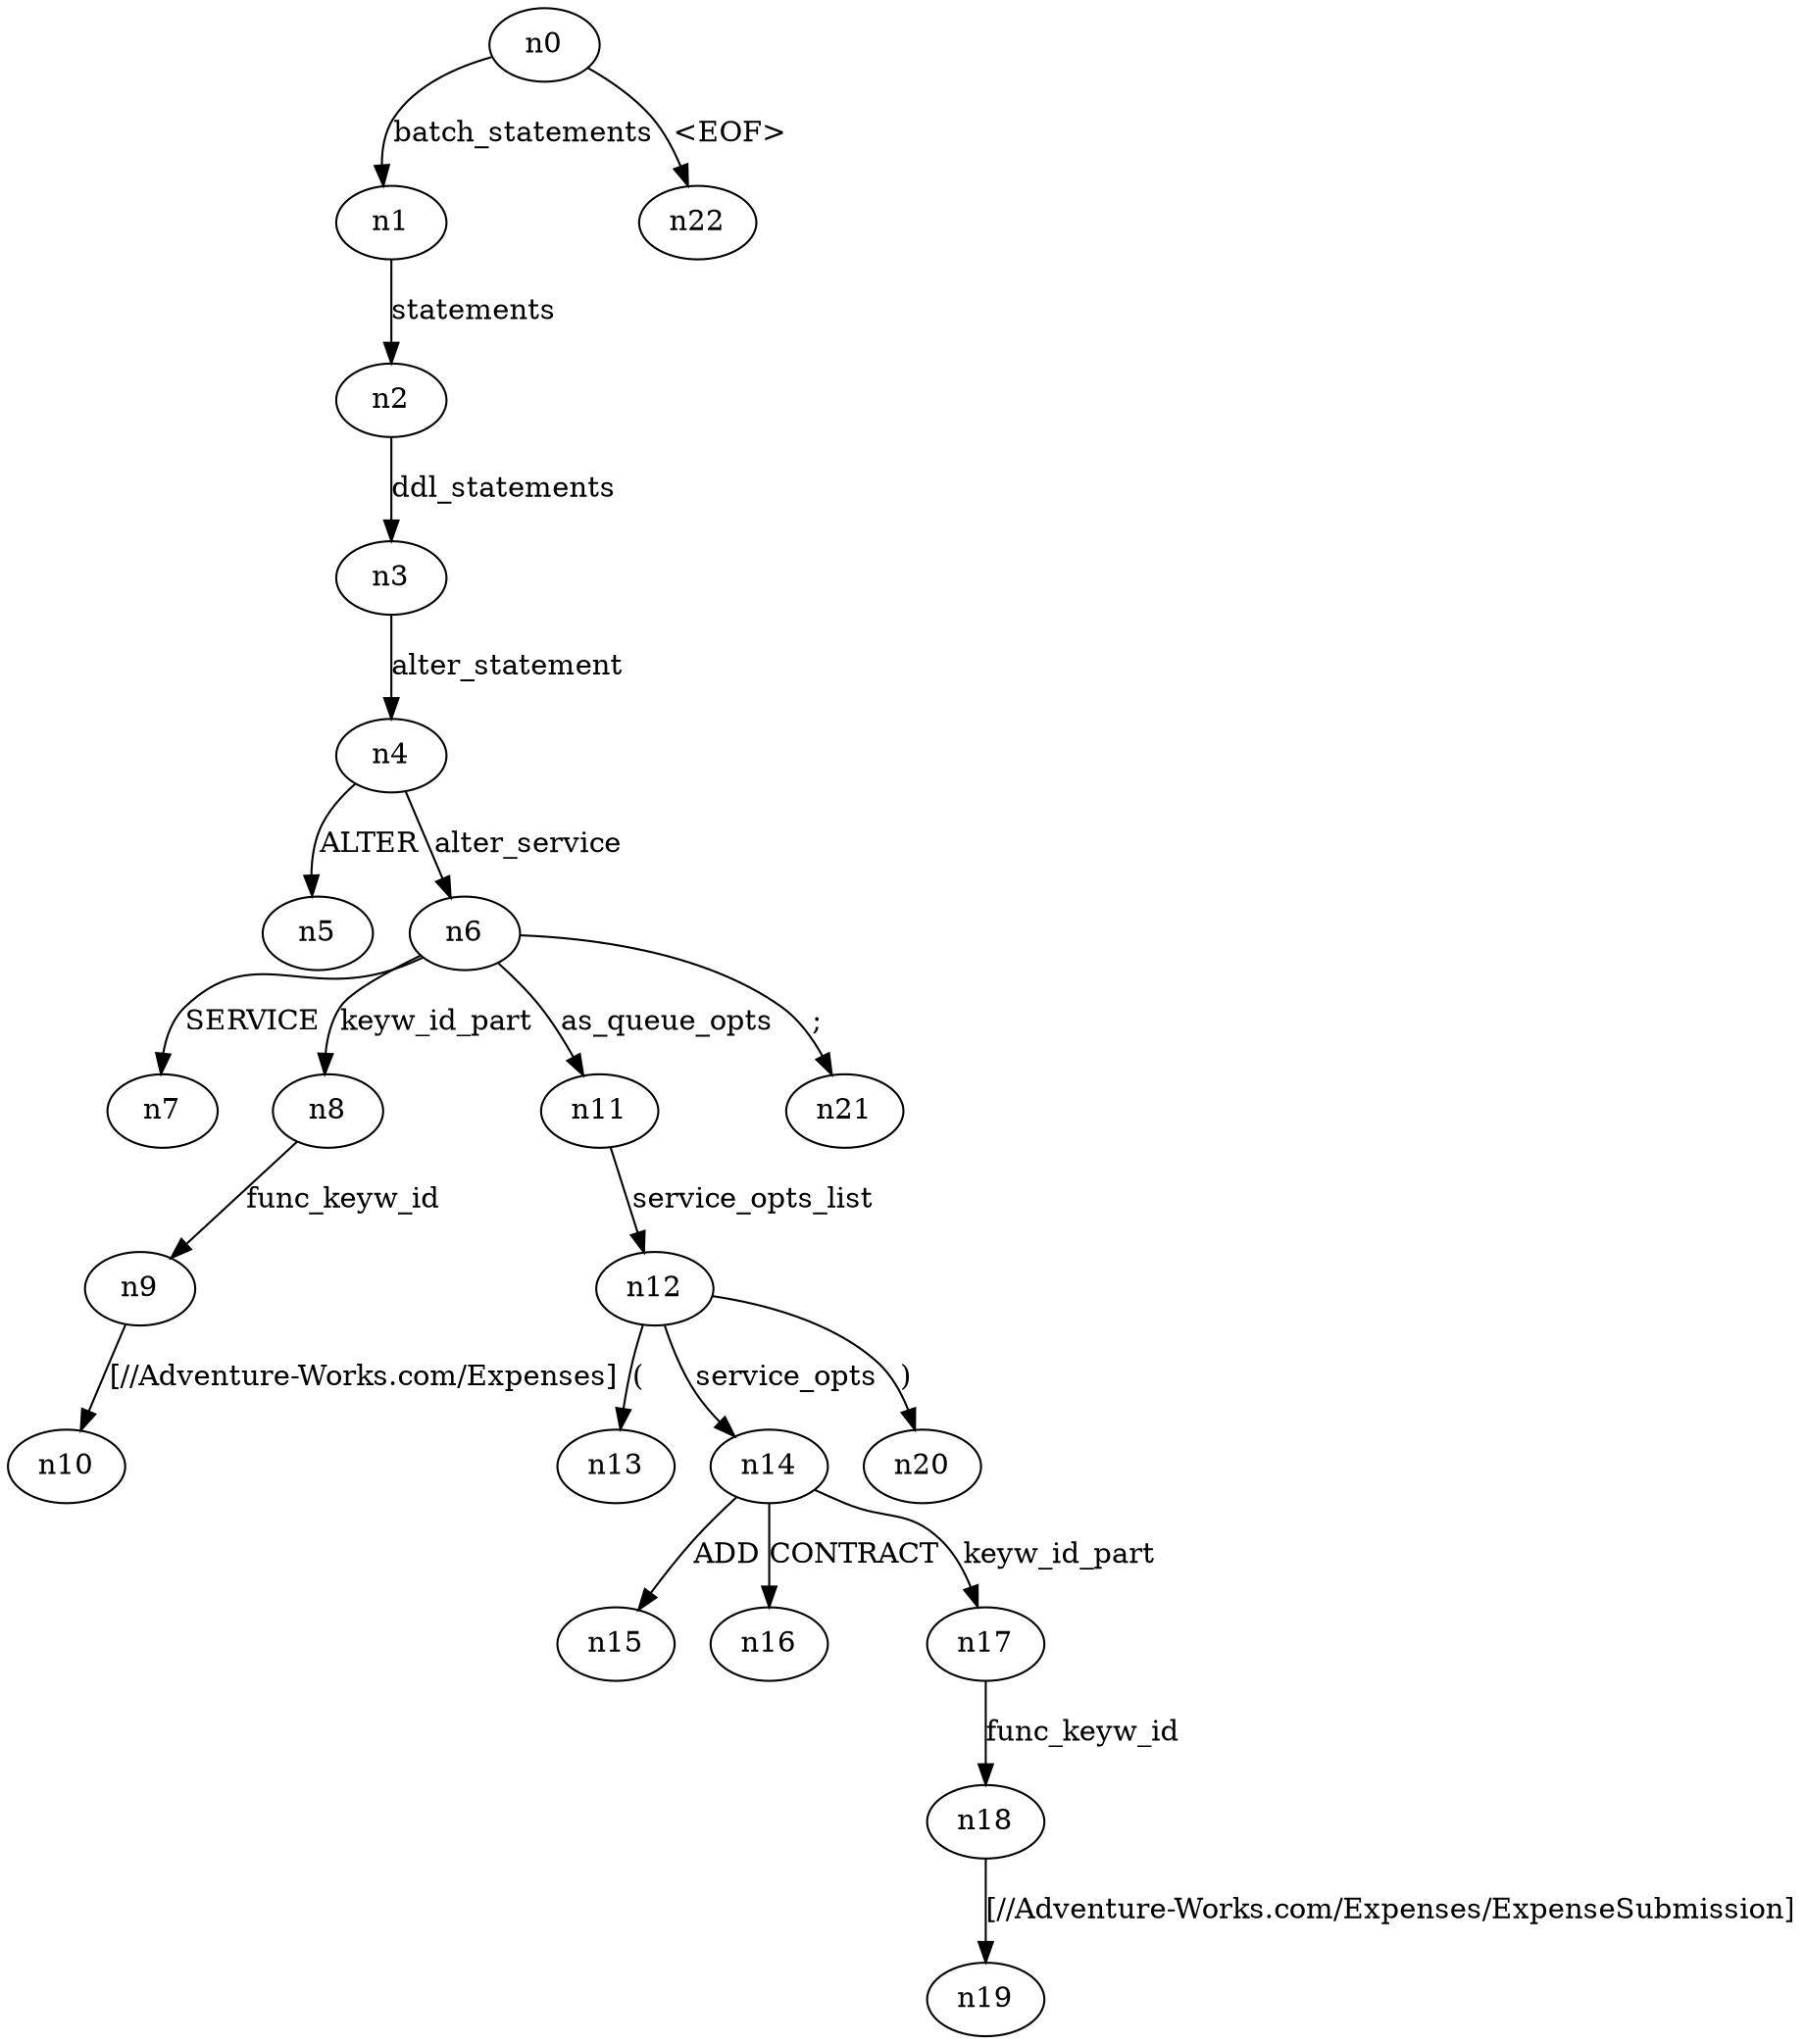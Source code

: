 digraph ParseTree {
  n0 -> n1 [label="batch_statements"];
  n1 -> n2 [label="statements"];
  n2 -> n3 [label="ddl_statements"];
  n3 -> n4 [label="alter_statement"];
  n4 -> n5 [label="ALTER"];
  n4 -> n6 [label="alter_service"];
  n6 -> n7 [label="SERVICE"];
  n6 -> n8 [label="keyw_id_part"];
  n8 -> n9 [label="func_keyw_id"];
  n9 -> n10 [label="[//Adventure-Works.com/Expenses]"];
  n6 -> n11 [label="as_queue_opts"];
  n11 -> n12 [label="service_opts_list"];
  n12 -> n13 [label="("];
  n12 -> n14 [label="service_opts"];
  n14 -> n15 [label="ADD"];
  n14 -> n16 [label="CONTRACT"];
  n14 -> n17 [label="keyw_id_part"];
  n17 -> n18 [label="func_keyw_id"];
  n18 -> n19 [label="[//Adventure-Works.com/Expenses/ExpenseSubmission]"];
  n12 -> n20 [label=")"];
  n6 -> n21 [label=";"];
  n0 -> n22 [label="<EOF>"];
}